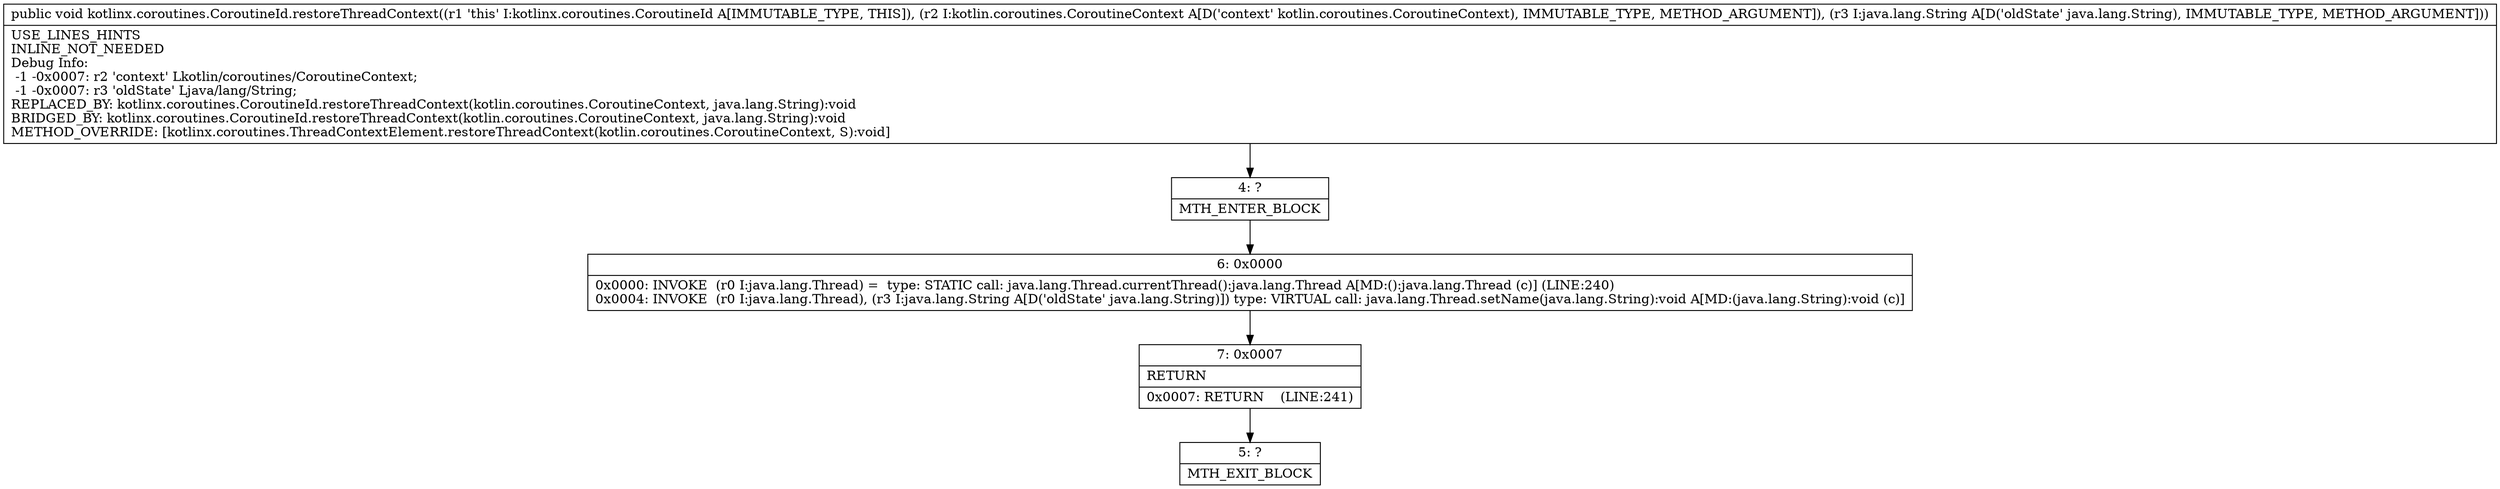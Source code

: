 digraph "CFG forkotlinx.coroutines.CoroutineId.restoreThreadContext(Lkotlin\/coroutines\/CoroutineContext;Ljava\/lang\/String;)V" {
Node_4 [shape=record,label="{4\:\ ?|MTH_ENTER_BLOCK\l}"];
Node_6 [shape=record,label="{6\:\ 0x0000|0x0000: INVOKE  (r0 I:java.lang.Thread) =  type: STATIC call: java.lang.Thread.currentThread():java.lang.Thread A[MD:():java.lang.Thread (c)] (LINE:240)\l0x0004: INVOKE  (r0 I:java.lang.Thread), (r3 I:java.lang.String A[D('oldState' java.lang.String)]) type: VIRTUAL call: java.lang.Thread.setName(java.lang.String):void A[MD:(java.lang.String):void (c)]\l}"];
Node_7 [shape=record,label="{7\:\ 0x0007|RETURN\l|0x0007: RETURN    (LINE:241)\l}"];
Node_5 [shape=record,label="{5\:\ ?|MTH_EXIT_BLOCK\l}"];
MethodNode[shape=record,label="{public void kotlinx.coroutines.CoroutineId.restoreThreadContext((r1 'this' I:kotlinx.coroutines.CoroutineId A[IMMUTABLE_TYPE, THIS]), (r2 I:kotlin.coroutines.CoroutineContext A[D('context' kotlin.coroutines.CoroutineContext), IMMUTABLE_TYPE, METHOD_ARGUMENT]), (r3 I:java.lang.String A[D('oldState' java.lang.String), IMMUTABLE_TYPE, METHOD_ARGUMENT]))  | USE_LINES_HINTS\lINLINE_NOT_NEEDED\lDebug Info:\l  \-1 \-0x0007: r2 'context' Lkotlin\/coroutines\/CoroutineContext;\l  \-1 \-0x0007: r3 'oldState' Ljava\/lang\/String;\lREPLACED_BY: kotlinx.coroutines.CoroutineId.restoreThreadContext(kotlin.coroutines.CoroutineContext, java.lang.String):void\lBRIDGED_BY: kotlinx.coroutines.CoroutineId.restoreThreadContext(kotlin.coroutines.CoroutineContext, java.lang.String):void\lMETHOD_OVERRIDE: [kotlinx.coroutines.ThreadContextElement.restoreThreadContext(kotlin.coroutines.CoroutineContext, S):void]\l}"];
MethodNode -> Node_4;Node_4 -> Node_6;
Node_6 -> Node_7;
Node_7 -> Node_5;
}

